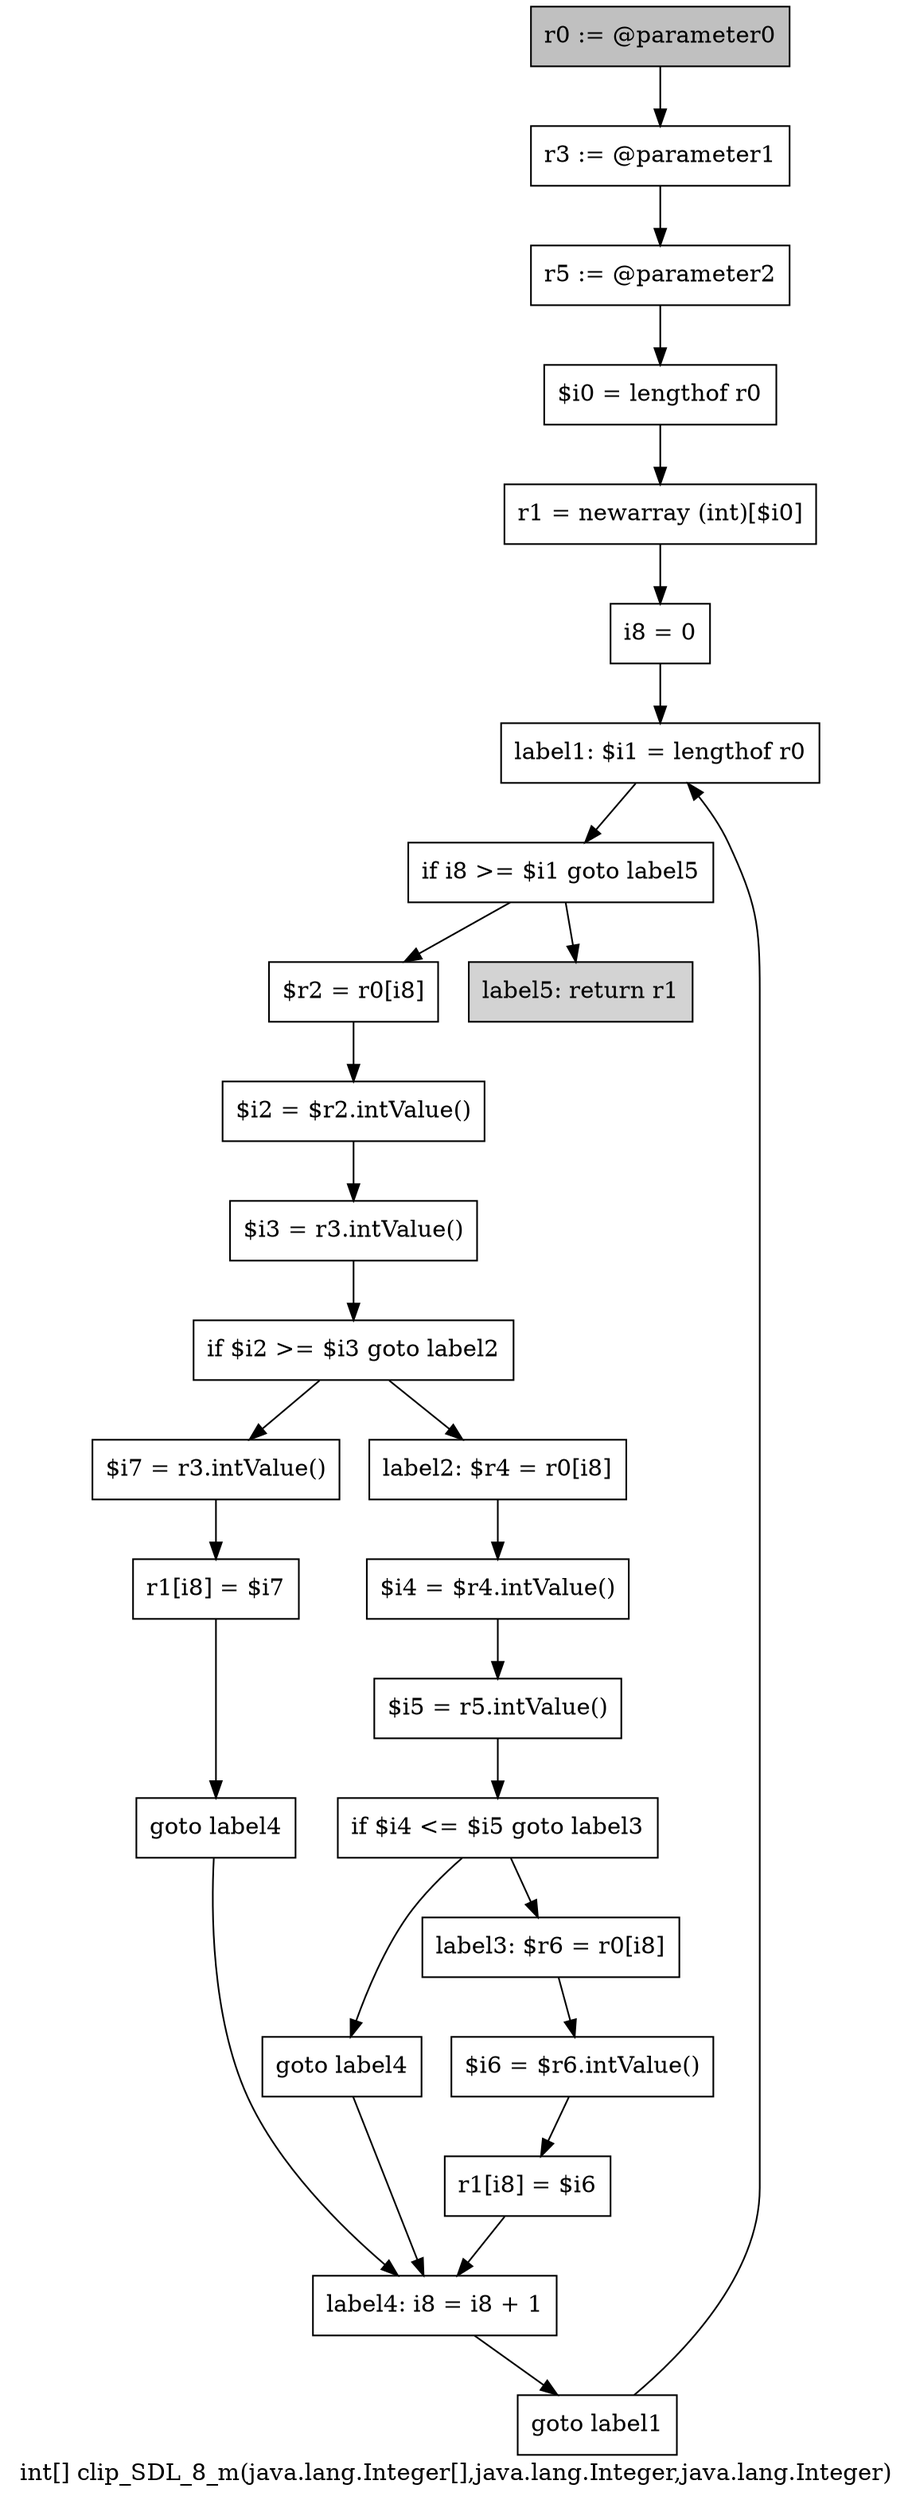 digraph "int[] clip_SDL_8_m(java.lang.Integer[],java.lang.Integer,java.lang.Integer)" {
    label="int[] clip_SDL_8_m(java.lang.Integer[],java.lang.Integer,java.lang.Integer)";
    node [shape=box];
    "0" [style=filled,fillcolor=gray,label="r0 := @parameter0",];
    "1" [label="r3 := @parameter1",];
    "0"->"1";
    "2" [label="r5 := @parameter2",];
    "1"->"2";
    "3" [label="$i0 = lengthof r0",];
    "2"->"3";
    "4" [label="r1 = newarray (int)[$i0]",];
    "3"->"4";
    "5" [label="i8 = 0",];
    "4"->"5";
    "6" [label="label1: $i1 = lengthof r0",];
    "5"->"6";
    "7" [label="if i8 >= $i1 goto label5",];
    "6"->"7";
    "8" [label="$r2 = r0[i8]",];
    "7"->"8";
    "25" [style=filled,fillcolor=lightgray,label="label5: return r1",];
    "7"->"25";
    "9" [label="$i2 = $r2.intValue()",];
    "8"->"9";
    "10" [label="$i3 = r3.intValue()",];
    "9"->"10";
    "11" [label="if $i2 >= $i3 goto label2",];
    "10"->"11";
    "12" [label="$i7 = r3.intValue()",];
    "11"->"12";
    "15" [label="label2: $r4 = r0[i8]",];
    "11"->"15";
    "13" [label="r1[i8] = $i7",];
    "12"->"13";
    "14" [label="goto label4",];
    "13"->"14";
    "23" [label="label4: i8 = i8 + 1",];
    "14"->"23";
    "16" [label="$i4 = $r4.intValue()",];
    "15"->"16";
    "17" [label="$i5 = r5.intValue()",];
    "16"->"17";
    "18" [label="if $i4 <= $i5 goto label3",];
    "17"->"18";
    "19" [label="goto label4",];
    "18"->"19";
    "20" [label="label3: $r6 = r0[i8]",];
    "18"->"20";
    "19"->"23";
    "21" [label="$i6 = $r6.intValue()",];
    "20"->"21";
    "22" [label="r1[i8] = $i6",];
    "21"->"22";
    "22"->"23";
    "24" [label="goto label1",];
    "23"->"24";
    "24"->"6";
}
